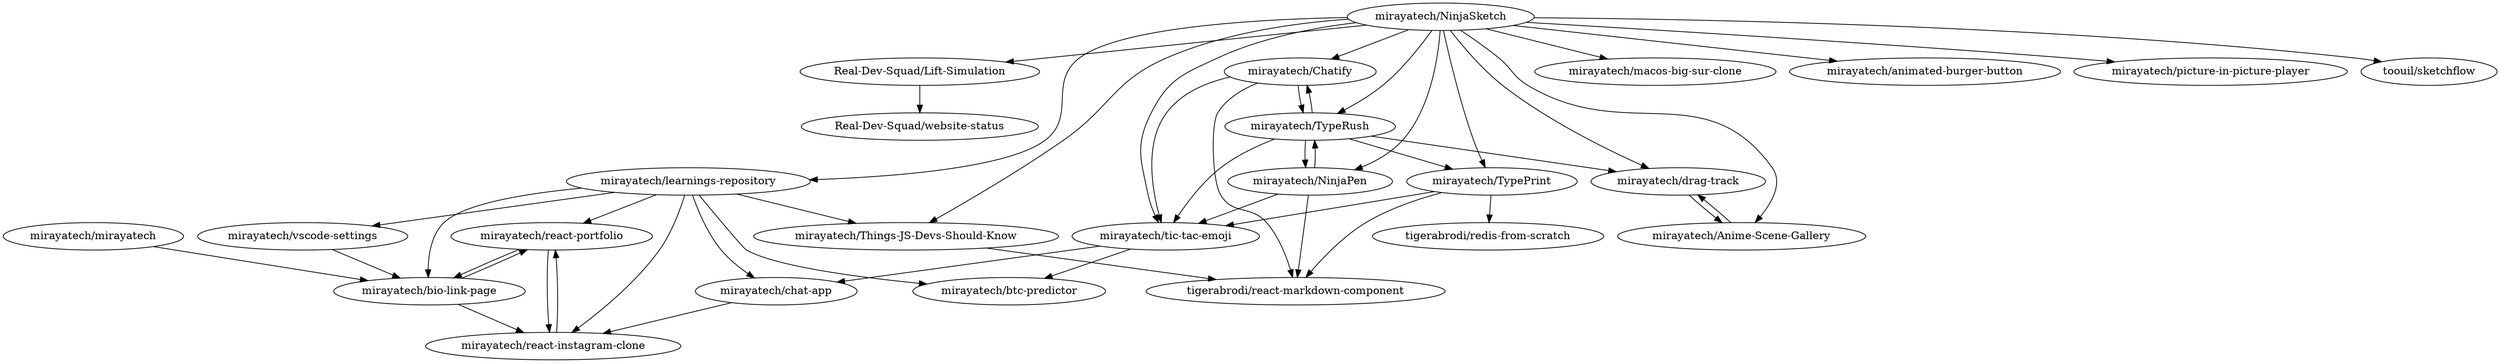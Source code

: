 digraph G {
"Real-Dev-Squad/Lift-Simulation" -> "Real-Dev-Squad/website-status"
"mirayatech/react-portfolio" -> "mirayatech/react-instagram-clone"
"mirayatech/react-portfolio" -> "mirayatech/bio-link-page"
"mirayatech/chat-app" -> "mirayatech/react-instagram-clone"
"mirayatech/react-instagram-clone" -> "mirayatech/react-portfolio"
"mirayatech/learnings-repository" -> "mirayatech/Things-JS-Devs-Should-Know"
"mirayatech/learnings-repository" -> "mirayatech/vscode-settings"
"mirayatech/learnings-repository" -> "mirayatech/react-instagram-clone"
"mirayatech/learnings-repository" -> "mirayatech/btc-predictor"
"mirayatech/learnings-repository" -> "mirayatech/bio-link-page"
"mirayatech/learnings-repository" -> "mirayatech/chat-app"
"mirayatech/learnings-repository" -> "mirayatech/react-portfolio"
"mirayatech/mirayatech" -> "mirayatech/bio-link-page"
"mirayatech/tic-tac-emoji" -> "mirayatech/chat-app"
"mirayatech/tic-tac-emoji" -> "mirayatech/btc-predictor"
"mirayatech/vscode-settings" -> "mirayatech/bio-link-page"
"mirayatech/bio-link-page" -> "mirayatech/react-portfolio"
"mirayatech/bio-link-page" -> "mirayatech/react-instagram-clone"
"mirayatech/Chatify" -> "mirayatech/tic-tac-emoji"
"mirayatech/Chatify" -> "tigerabrodi/react-markdown-component"
"mirayatech/Chatify" -> "mirayatech/TypeRush"
"mirayatech/NinjaSketch" -> "mirayatech/TypeRush"
"mirayatech/NinjaSketch" -> "mirayatech/NinjaPen"
"mirayatech/NinjaSketch" -> "mirayatech/TypePrint"
"mirayatech/NinjaSketch" -> "mirayatech/drag-track"
"mirayatech/NinjaSketch" -> "mirayatech/Chatify"
"mirayatech/NinjaSketch" -> "mirayatech/tic-tac-emoji"
"mirayatech/NinjaSketch" -> "mirayatech/learnings-repository"
"mirayatech/NinjaSketch" -> "mirayatech/Things-JS-Devs-Should-Know"
"mirayatech/NinjaSketch" -> "mirayatech/macos-big-sur-clone"
"mirayatech/NinjaSketch" -> "mirayatech/animated-burger-button"
"mirayatech/NinjaSketch" -> "mirayatech/picture-in-picture-player"
"mirayatech/NinjaSketch" -> "toouil/sketchflow"
"mirayatech/NinjaSketch" -> "Real-Dev-Squad/Lift-Simulation"
"mirayatech/NinjaSketch" -> "mirayatech/Anime-Scene-Gallery"
"mirayatech/NinjaPen" -> "mirayatech/TypeRush"
"mirayatech/NinjaPen" -> "tigerabrodi/react-markdown-component"
"mirayatech/NinjaPen" -> "mirayatech/tic-tac-emoji"
"mirayatech/TypeRush" -> "mirayatech/NinjaPen"
"mirayatech/TypeRush" -> "mirayatech/tic-tac-emoji"
"mirayatech/TypeRush" -> "mirayatech/Chatify"
"mirayatech/TypeRush" -> "mirayatech/TypePrint"
"mirayatech/TypeRush" -> "mirayatech/drag-track"
"mirayatech/Things-JS-Devs-Should-Know" -> "tigerabrodi/react-markdown-component"
"mirayatech/TypePrint" -> "tigerabrodi/react-markdown-component"
"mirayatech/TypePrint" -> "tigerabrodi/redis-from-scratch"
"mirayatech/TypePrint" -> "mirayatech/tic-tac-emoji"
"mirayatech/drag-track" -> "mirayatech/Anime-Scene-Gallery"
"mirayatech/Anime-Scene-Gallery" -> "mirayatech/drag-track"
"Real-Dev-Squad/Lift-Simulation" ["l"="4.543,46.081"]
"Real-Dev-Squad/website-status" ["l"="4.532,46.098"]
"mirayatech/react-portfolio" ["l"="4.505,46.04"]
"mirayatech/react-instagram-clone" ["l"="4.506,46.05"]
"mirayatech/bio-link-page" ["l"="4.491,46.044"]
"mirayatech/chat-app" ["l"="4.527,46.06"]
"mirayatech/learnings-repository" ["l"="4.522,46.048"]
"mirayatech/Things-JS-Devs-Should-Know" ["l"="4.543,46.059"]
"mirayatech/vscode-settings" ["l"="4.493,46.056"]
"mirayatech/btc-predictor" ["l"="4.54,46.048"]
"mirayatech/mirayatech" ["l"="4.464,46.038"]
"mirayatech/tic-tac-emoji" ["l"="4.56,46.062"]
"mirayatech/Chatify" ["l"="4.587,46.071"]
"tigerabrodi/react-markdown-component" ["l"="4.562,46.073"]
"mirayatech/TypeRush" ["l"="4.591,46.06"]
"mirayatech/NinjaSketch" ["l"="4.57,46.048"]
"mirayatech/NinjaPen" ["l"="4.576,46.063"]
"mirayatech/TypePrint" ["l"="4.574,46.075"]
"mirayatech/drag-track" ["l"="4.605,46.048"]
"mirayatech/macos-big-sur-clone" ["l"="4.581,46.021"]
"mirayatech/animated-burger-button" ["l"="4.566,46.031"]
"mirayatech/picture-in-picture-player" ["l"="4.55,46.029"]
"toouil/sketchflow" ["l"="4.584,46.035"]
"mirayatech/Anime-Scene-Gallery" ["l"="4.603,46.037"]
"tigerabrodi/redis-from-scratch" ["l"="4.583,46.093"]
}
